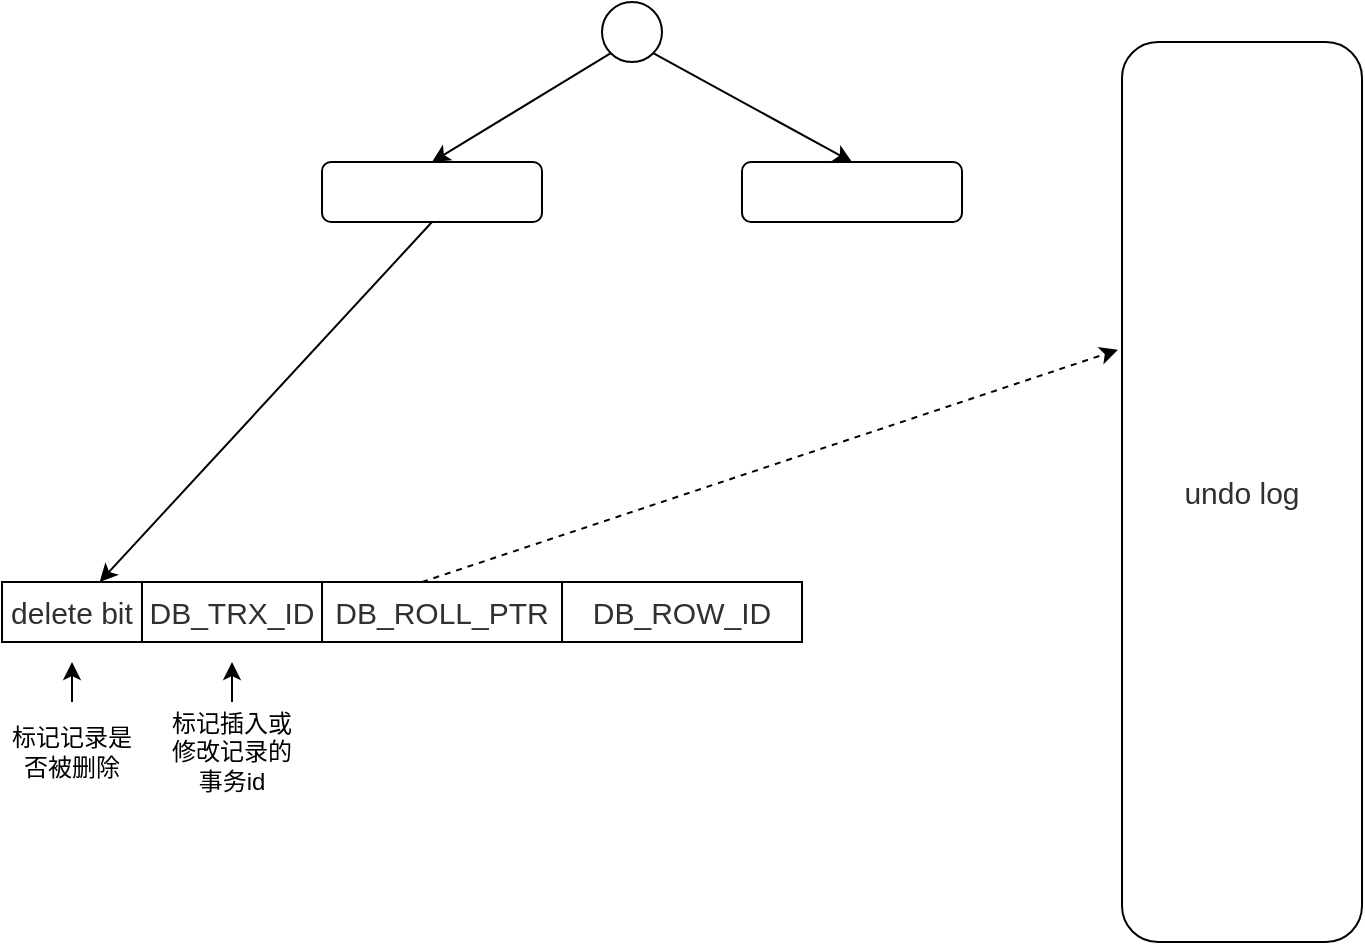 <mxfile version="12.5.3" type="github">
  <diagram id="2sDEv0wensciOBOWSS-e" name="Page-1">
    <mxGraphModel dx="946" dy="541" grid="1" gridSize="10" guides="1" tooltips="1" connect="1" arrows="1" fold="1" page="1" pageScale="1" pageWidth="827" pageHeight="1169" math="0" shadow="0">
      <root>
        <mxCell id="0"/>
        <mxCell id="1" parent="0"/>
        <mxCell id="uB2dNdaidyjbXl_VxwFR-1" value="&lt;div style=&quot;text-align: left&quot;&gt;&lt;font color=&quot;#303030&quot; face=&quot;avenir, microsoft yahei, hiragino sans gb, microsoft sans serif, wenquanyi micro hei, sans-serif&quot;&gt;&lt;span style=&quot;font-size: 15px ; background-color: rgb(255 , 255 , 255)&quot;&gt;delete bit&lt;/span&gt;&lt;/font&gt;&lt;/div&gt;" style="rounded=0;whiteSpace=wrap;html=1;" parent="1" vertex="1">
          <mxGeometry x="30" y="360" width="70" height="30" as="geometry"/>
        </mxCell>
        <mxCell id="uB2dNdaidyjbXl_VxwFR-2" value="" style="ellipse;whiteSpace=wrap;html=1;aspect=fixed;" parent="1" vertex="1">
          <mxGeometry x="330" y="70" width="30" height="30" as="geometry"/>
        </mxCell>
        <mxCell id="uB2dNdaidyjbXl_VxwFR-3" value="" style="rounded=1;whiteSpace=wrap;html=1;" parent="1" vertex="1">
          <mxGeometry x="190" y="150" width="110" height="30" as="geometry"/>
        </mxCell>
        <mxCell id="uB2dNdaidyjbXl_VxwFR-4" value="" style="rounded=1;whiteSpace=wrap;html=1;" parent="1" vertex="1">
          <mxGeometry x="400" y="150" width="110" height="30" as="geometry"/>
        </mxCell>
        <mxCell id="Y7yod59N0h33jMctHfkD-1" value="" style="endArrow=classic;html=1;exitX=0;exitY=1;exitDx=0;exitDy=0;entryX=0.5;entryY=0;entryDx=0;entryDy=0;" edge="1" parent="1" source="uB2dNdaidyjbXl_VxwFR-2" target="uB2dNdaidyjbXl_VxwFR-3">
          <mxGeometry width="50" height="50" relative="1" as="geometry">
            <mxPoint x="190" y="90" as="sourcePoint"/>
            <mxPoint x="240" y="40" as="targetPoint"/>
          </mxGeometry>
        </mxCell>
        <mxCell id="Y7yod59N0h33jMctHfkD-2" value="" style="endArrow=classic;html=1;exitX=1;exitY=1;exitDx=0;exitDy=0;entryX=0.5;entryY=0;entryDx=0;entryDy=0;" edge="1" parent="1" source="uB2dNdaidyjbXl_VxwFR-2" target="uB2dNdaidyjbXl_VxwFR-4">
          <mxGeometry width="50" height="50" relative="1" as="geometry">
            <mxPoint x="340" y="270" as="sourcePoint"/>
            <mxPoint x="390" y="220" as="targetPoint"/>
          </mxGeometry>
        </mxCell>
        <mxCell id="Y7yod59N0h33jMctHfkD-3" value="" style="endArrow=classic;html=1;exitX=0.5;exitY=1;exitDx=0;exitDy=0;" edge="1" parent="1" source="uB2dNdaidyjbXl_VxwFR-3" target="uB2dNdaidyjbXl_VxwFR-1">
          <mxGeometry width="50" height="50" relative="1" as="geometry">
            <mxPoint x="180" y="280" as="sourcePoint"/>
            <mxPoint x="230" y="230" as="targetPoint"/>
          </mxGeometry>
        </mxCell>
        <mxCell id="Y7yod59N0h33jMctHfkD-5" style="edgeStyle=orthogonalEdgeStyle;rounded=0;orthogonalLoop=1;jettySize=auto;html=1;exitX=0.5;exitY=0;exitDx=0;exitDy=0;" edge="1" parent="1" source="Y7yod59N0h33jMctHfkD-4">
          <mxGeometry relative="1" as="geometry">
            <mxPoint x="65" y="400" as="targetPoint"/>
          </mxGeometry>
        </mxCell>
        <mxCell id="Y7yod59N0h33jMctHfkD-4" value="标记记录是否被删除" style="text;html=1;strokeColor=none;fillColor=none;align=center;verticalAlign=middle;whiteSpace=wrap;rounded=0;" vertex="1" parent="1">
          <mxGeometry x="30" y="420" width="70" height="50" as="geometry"/>
        </mxCell>
        <mxCell id="Y7yod59N0h33jMctHfkD-6" value="&lt;div style=&quot;text-align: left&quot;&gt;&lt;span style=&quot;color: rgb(48 , 48 , 48) ; font-family: &amp;#34;avenir&amp;#34; , &amp;#34;microsoft yahei&amp;#34; , &amp;#34;hiragino sans gb&amp;#34; , &amp;#34;microsoft sans serif&amp;#34; , &amp;#34;wenquanyi micro hei&amp;#34; , sans-serif ; font-size: 15px ; background-color: rgb(255 , 255 , 255)&quot;&gt;DB_TRX_ID&lt;/span&gt;&lt;br&gt;&lt;/div&gt;" style="rounded=0;whiteSpace=wrap;html=1;" vertex="1" parent="1">
          <mxGeometry x="100" y="360" width="90" height="30" as="geometry"/>
        </mxCell>
        <mxCell id="Y7yod59N0h33jMctHfkD-8" style="edgeStyle=orthogonalEdgeStyle;rounded=0;orthogonalLoop=1;jettySize=auto;html=1;exitX=0.5;exitY=0;exitDx=0;exitDy=0;" edge="1" parent="1" source="Y7yod59N0h33jMctHfkD-7">
          <mxGeometry relative="1" as="geometry">
            <mxPoint x="145" y="400" as="targetPoint"/>
          </mxGeometry>
        </mxCell>
        <mxCell id="Y7yod59N0h33jMctHfkD-7" value="标记插入或修改记录的事务id" style="text;html=1;strokeColor=none;fillColor=none;align=center;verticalAlign=middle;whiteSpace=wrap;rounded=0;" vertex="1" parent="1">
          <mxGeometry x="110" y="420" width="70" height="50" as="geometry"/>
        </mxCell>
        <mxCell id="Y7yod59N0h33jMctHfkD-9" value="&lt;div style=&quot;text-align: left&quot;&gt;&lt;span style=&quot;color: rgb(48 , 48 , 48) ; font-family: &amp;#34;avenir&amp;#34; , &amp;#34;microsoft yahei&amp;#34; , &amp;#34;hiragino sans gb&amp;#34; , &amp;#34;microsoft sans serif&amp;#34; , &amp;#34;wenquanyi micro hei&amp;#34; , sans-serif ; font-size: 15px ; background-color: rgb(255 , 255 , 255)&quot;&gt;DB_ROLL_PTR&lt;/span&gt;&lt;br&gt;&lt;/div&gt;" style="rounded=0;whiteSpace=wrap;html=1;" vertex="1" parent="1">
          <mxGeometry x="190" y="360" width="120" height="30" as="geometry"/>
        </mxCell>
        <mxCell id="Y7yod59N0h33jMctHfkD-10" value="&lt;span style=&quot;color: rgb(48 , 48 , 48) ; font-family: &amp;#34;avenir&amp;#34; , &amp;#34;microsoft yahei&amp;#34; , &amp;#34;hiragino sans gb&amp;#34; , &amp;#34;microsoft sans serif&amp;#34; , &amp;#34;wenquanyi micro hei&amp;#34; , sans-serif ; font-size: 15px ; text-align: left ; white-space: normal ; background-color: rgb(255 , 255 , 255)&quot;&gt;undo log&lt;/span&gt;" style="rounded=1;whiteSpace=wrap;html=1;" vertex="1" parent="1">
          <mxGeometry x="590" y="90" width="120" height="450" as="geometry"/>
        </mxCell>
        <mxCell id="Y7yod59N0h33jMctHfkD-13" value="" style="endArrow=classic;html=1;entryX=-0.017;entryY=0.342;entryDx=0;entryDy=0;entryPerimeter=0;dashed=1;" edge="1" parent="1" target="Y7yod59N0h33jMctHfkD-10">
          <mxGeometry width="50" height="50" relative="1" as="geometry">
            <mxPoint x="240" y="360" as="sourcePoint"/>
            <mxPoint x="290" y="310" as="targetPoint"/>
          </mxGeometry>
        </mxCell>
        <mxCell id="Y7yod59N0h33jMctHfkD-14" value="&lt;div style=&quot;text-align: left&quot;&gt;&lt;span style=&quot;color: rgb(48 , 48 , 48) ; font-family: &amp;#34;avenir&amp;#34; , &amp;#34;microsoft yahei&amp;#34; , &amp;#34;hiragino sans gb&amp;#34; , &amp;#34;microsoft sans serif&amp;#34; , &amp;#34;wenquanyi micro hei&amp;#34; , sans-serif ; font-size: 15px ; background-color: rgb(255 , 255 , 255)&quot;&gt;DB_ROW_ID&lt;/span&gt;&lt;br&gt;&lt;/div&gt;" style="rounded=0;whiteSpace=wrap;html=1;" vertex="1" parent="1">
          <mxGeometry x="310" y="360" width="120" height="30" as="geometry"/>
        </mxCell>
      </root>
    </mxGraphModel>
  </diagram>
</mxfile>
